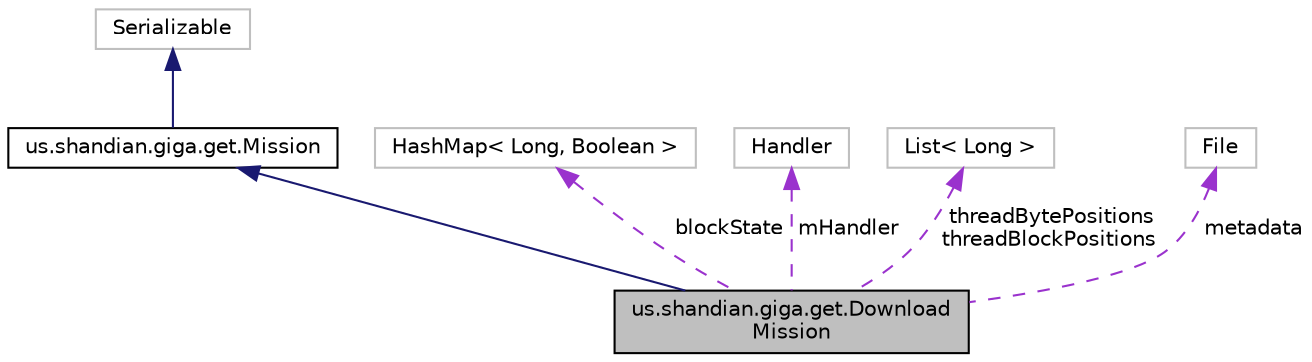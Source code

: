 digraph "us.shandian.giga.get.DownloadMission"
{
 // LATEX_PDF_SIZE
  edge [fontname="Helvetica",fontsize="10",labelfontname="Helvetica",labelfontsize="10"];
  node [fontname="Helvetica",fontsize="10",shape=record];
  Node3 [label="us.shandian.giga.get.Download\lMission",height=0.2,width=0.4,color="black", fillcolor="grey75", style="filled", fontcolor="black",tooltip=" "];
  Node4 -> Node3 [dir="back",color="midnightblue",fontsize="10",style="solid",fontname="Helvetica"];
  Node4 [label="us.shandian.giga.get.Mission",height=0.2,width=0.4,color="black", fillcolor="white", style="filled",URL="$classus_1_1shandian_1_1giga_1_1get_1_1_mission.html",tooltip=" "];
  Node5 -> Node4 [dir="back",color="midnightblue",fontsize="10",style="solid",fontname="Helvetica"];
  Node5 [label="Serializable",height=0.2,width=0.4,color="grey75", fillcolor="white", style="filled",tooltip=" "];
  Node6 -> Node3 [dir="back",color="darkorchid3",fontsize="10",style="dashed",label=" blockState" ,fontname="Helvetica"];
  Node6 [label="HashMap\< Long, Boolean \>",height=0.2,width=0.4,color="grey75", fillcolor="white", style="filled",tooltip=" "];
  Node7 -> Node3 [dir="back",color="darkorchid3",fontsize="10",style="dashed",label=" mHandler" ,fontname="Helvetica"];
  Node7 [label="Handler",height=0.2,width=0.4,color="grey75", fillcolor="white", style="filled",tooltip=" "];
  Node8 -> Node3 [dir="back",color="darkorchid3",fontsize="10",style="dashed",label=" threadBytePositions\nthreadBlockPositions" ,fontname="Helvetica"];
  Node8 [label="List\< Long \>",height=0.2,width=0.4,color="grey75", fillcolor="white", style="filled",tooltip=" "];
  Node9 -> Node3 [dir="back",color="darkorchid3",fontsize="10",style="dashed",label=" metadata" ,fontname="Helvetica"];
  Node9 [label="File",height=0.2,width=0.4,color="grey75", fillcolor="white", style="filled",tooltip=" "];
}
